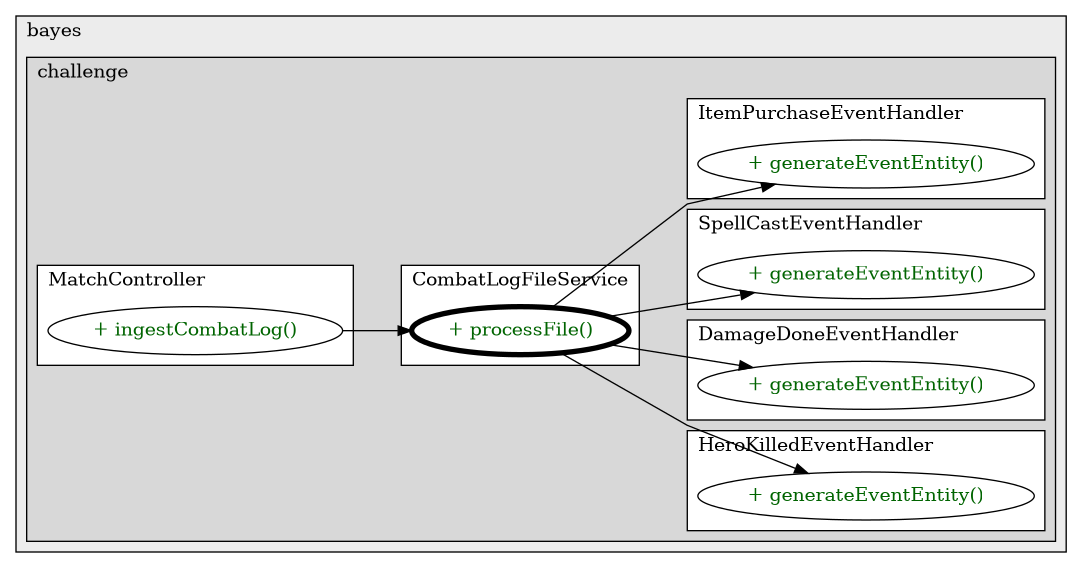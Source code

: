 @startuml

/' diagram meta data start
config=CallConfiguration;
{
  "rootMethod": "gg.bayes.challenge.service.impl.CombatLogFileService#processFile(String)",
  "projectClassification": {
    "searchMode": "OpenProject", // OpenProject, AllProjects
    "includedProjects": "",
    "pathEndKeywords": "*.impl",
    "isClientPath": "",
    "isClientName": "",
    "isTestPath": "",
    "isTestName": "",
    "isMappingPath": "",
    "isMappingName": "",
    "isDataAccessPath": "",
    "isDataAccessName": "",
    "isDataStructurePath": "",
    "isDataStructureName": "",
    "isInterfaceStructuresPath": "",
    "isInterfaceStructuresName": "",
    "isEntryPointPath": "",
    "isEntryPointName": "",
    "treatFinalFieldsAsMandatory": false
  },
  "graphRestriction": {
    "classPackageExcludeFilter": "",
    "classPackageIncludeFilter": "",
    "classNameExcludeFilter": "",
    "classNameIncludeFilter": "",
    "methodNameExcludeFilter": "",
    "methodNameIncludeFilter": "",
    "removeByInheritance": "", // inheritance/annotation based filtering is done in a second step
    "removeByAnnotation": "",
    "removeByClassPackage": "", // cleanup the graph after inheritance/annotation based filtering is done
    "removeByClassName": "",
    "cutMappings": false,
    "cutEnum": true,
    "cutTests": true,
    "cutClient": true,
    "cutDataAccess": true,
    "cutInterfaceStructures": true,
    "cutDataStructures": true,
    "cutGetterAndSetter": true,
    "cutConstructors": true
  },
  "graphTraversal": {
    "forwardDepth": 3,
    "backwardDepth": 3,
    "classPackageExcludeFilter": "",
    "classPackageIncludeFilter": "",
    "classNameExcludeFilter": "",
    "classNameIncludeFilter": "",
    "methodNameExcludeFilter": "",
    "methodNameIncludeFilter": "",
    "hideMappings": false,
    "hideDataStructures": false,
    "hidePrivateMethods": true,
    "hideInterfaceCalls": true, // indirection: implementation -> interface (is hidden) -> implementation
    "onlyShowApplicationEntryPoints": false, // root node is included
    "useMethodCallsForStructureDiagram": "ForwardOnly" // ForwardOnly, BothDirections, No
  },
  "details": {
    "aggregation": "GroupByClass", // ByClass, GroupByClass, None
    "showMethodParametersTypes": false,
    "showMethodParametersNames": false,
    "showMethodReturnType": false,
    "showPackageLevels": 2,
    "showCallOrder": false,
    "edgeMode": "MethodsOnly", // TypesOnly, MethodsOnly, TypesAndMethods, MethodsAndDirectTypeUsage
    "showDetailedClassStructure": false
  },
  "rootClass": "gg.bayes.challenge.service.impl.CombatLogFileService",
  "extensionCallbackMethod": "" // qualified.class.name#methodName - signature: public static String method(String)
}
diagram meta data end '/



digraph g {
    rankdir="LR"
    splines=polyline
    

'nodes 
subgraph cluster_93514312 { 
   	label=bayes
	labeljust=l
	fillcolor="#ececec"
	style=filled
   
   subgraph cluster_610959299 { 
   	label=challenge
	labeljust=l
	fillcolor="#d8d8d8"
	style=filled
   
   subgraph cluster_1266146282 { 
   	label=HeroKilledEventHandler
	labeljust=l
	fillcolor=white
	style=filled
   
   HeroKilledEventHandler206336907XXXgenerateEventEntity1572875405[
	label="+ generateEventEntity()"
	style=filled
	fillcolor=white
	tooltip="HeroKilledEventHandler

&#10;  Generate the Combat Event Entity from the raw event line of the log&#10; &#10;  @param matchEntity The match entity, this event belongs to&#10;  @param event The raw line from the log which contains the event information&#10;  @return The Created Combat Log Entry. Optional.empty incase if the event line is not honouring the expected format&#10; "
	fontcolor=darkgreen
];
} 

subgraph cluster_283044353 { 
   	label=CombatLogFileService
	labeljust=l
	fillcolor=white
	style=filled
   
   CombatLogFileService519709208XXXprocessFile1808118735[
	label="+ processFile()"
	style=filled
	fillcolor=white
	tooltip="CombatLogFileService

&#10;  Processes the file content and save the Match entity into the DB along with the combat events&#10; &#10;  @param content content of the file received&#10;  @return The saved Match Entity&#10; "
	penwidth=4
	fontcolor=darkgreen
];
} 

subgraph cluster_604648554 { 
   	label=MatchController
	labeljust=l
	fillcolor=white
	style=filled
   
   MatchController472679735XXXingestCombatLog1808118735[
	label="+ ingestCombatLog()"
	style=filled
	fillcolor=white
	tooltip="MatchController

&#10;  Ingests a DOTA combat log file, parses and persists relevant events data. All events are associated with the same&#10;  match id.&#10; &#10;  @param combatLog the content of the combat log file&#10;  @return the match id associated with the parsed events&#10; "
	fontcolor=darkgreen
];
} 

subgraph cluster_619087716 { 
   	label=DamageDoneEventHandler
	labeljust=l
	fillcolor=white
	style=filled
   
   DamageDoneEventHandler206336907XXXgenerateEventEntity1572875405[
	label="+ generateEventEntity()"
	style=filled
	fillcolor=white
	tooltip="DamageDoneEventHandler

&#10;  Generate the Combat Event Entity from the raw event line of the log&#10; &#10;  @param matchEntity The match entity, this event belongs to&#10;  @param event The raw line from the log which contains the event information&#10;  @return The Created Combat Log Entry. Optional.empty incase if the event line is not honouring the expected format&#10; "
	fontcolor=darkgreen
];
} 

subgraph cluster_696820940 { 
   	label=SpellCastEventHandler
	labeljust=l
	fillcolor=white
	style=filled
   
   SpellCastEventHandler206336907XXXgenerateEventEntity1572875405[
	label="+ generateEventEntity()"
	style=filled
	fillcolor=white
	tooltip="SpellCastEventHandler

&#10;  Generate the Combat Event Entity from the raw event line of the log&#10; &#10;  @param matchEntity The match entity, this event belongs to&#10;  @param event The raw line from the log which contains the event information&#10;  @return The Created Combat Log Entry. Optional.empty incase if the event line is not honouring the expected format&#10; "
	fontcolor=darkgreen
];
} 

subgraph cluster_856853447 { 
   	label=ItemPurchaseEventHandler
	labeljust=l
	fillcolor=white
	style=filled
   
   ItemPurchaseEventHandler206336907XXXgenerateEventEntity1572875405[
	label="+ generateEventEntity()"
	style=filled
	fillcolor=white
	tooltip="ItemPurchaseEventHandler

&#10;  Generate the Combat Event Entity from the raw event line of the log&#10; &#10;  @param matchEntity The match entity, this event belongs to&#10;  @param event The raw line from the log which contains the event information&#10;  @return The Created Combat Log Entry. Optional.empty incase if the event line is not honouring the expected format&#10; "
	fontcolor=darkgreen
];
} 
} 
} 

'edges    
CombatLogFileService519709208XXXprocessFile1808118735 -> DamageDoneEventHandler206336907XXXgenerateEventEntity1572875405;
CombatLogFileService519709208XXXprocessFile1808118735 -> HeroKilledEventHandler206336907XXXgenerateEventEntity1572875405;
CombatLogFileService519709208XXXprocessFile1808118735 -> ItemPurchaseEventHandler206336907XXXgenerateEventEntity1572875405;
CombatLogFileService519709208XXXprocessFile1808118735 -> SpellCastEventHandler206336907XXXgenerateEventEntity1572875405;
MatchController472679735XXXingestCombatLog1808118735 -> CombatLogFileService519709208XXXprocessFile1808118735;
    
}
@enduml